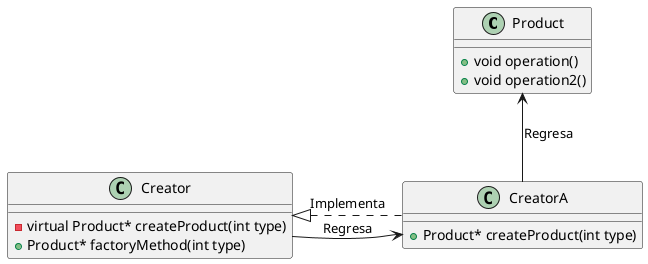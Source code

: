 @startuml
  class Product{
    + void operation()
    + void operation2()
  }

  class Creator{
    - virtual Product* createProduct(int type)
    + Product* factoryMethod(int type)
  }

  class CreatorA{
  + Product* createProduct(int type)

  }

  Creator <|..CreatorA : Implementa
  Creator -> CreatorA :  Regresa
  Product <-- CreatorA :  Regresa

@enduml
